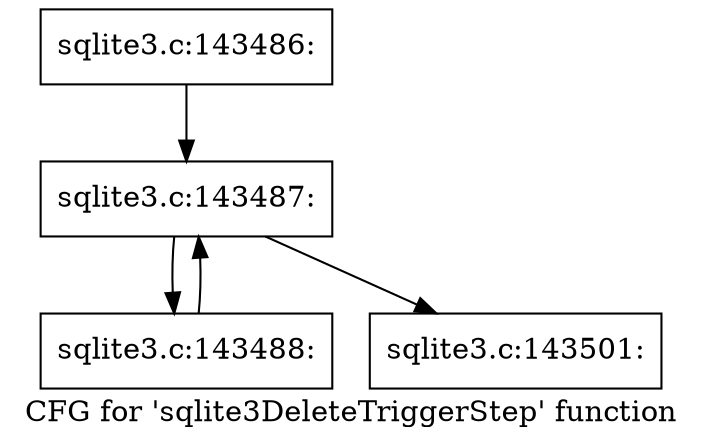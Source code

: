 digraph "CFG for 'sqlite3DeleteTriggerStep' function" {
	label="CFG for 'sqlite3DeleteTriggerStep' function";

	Node0x55c0f793e830 [shape=record,label="{sqlite3.c:143486:}"];
	Node0x55c0f793e830 -> Node0x55c0f7915830;
	Node0x55c0f7915830 [shape=record,label="{sqlite3.c:143487:}"];
	Node0x55c0f7915830 -> Node0x55c0f7940420;
	Node0x55c0f7915830 -> Node0x55c0f793f8c0;
	Node0x55c0f7940420 [shape=record,label="{sqlite3.c:143488:}"];
	Node0x55c0f7940420 -> Node0x55c0f7915830;
	Node0x55c0f793f8c0 [shape=record,label="{sqlite3.c:143501:}"];
}
